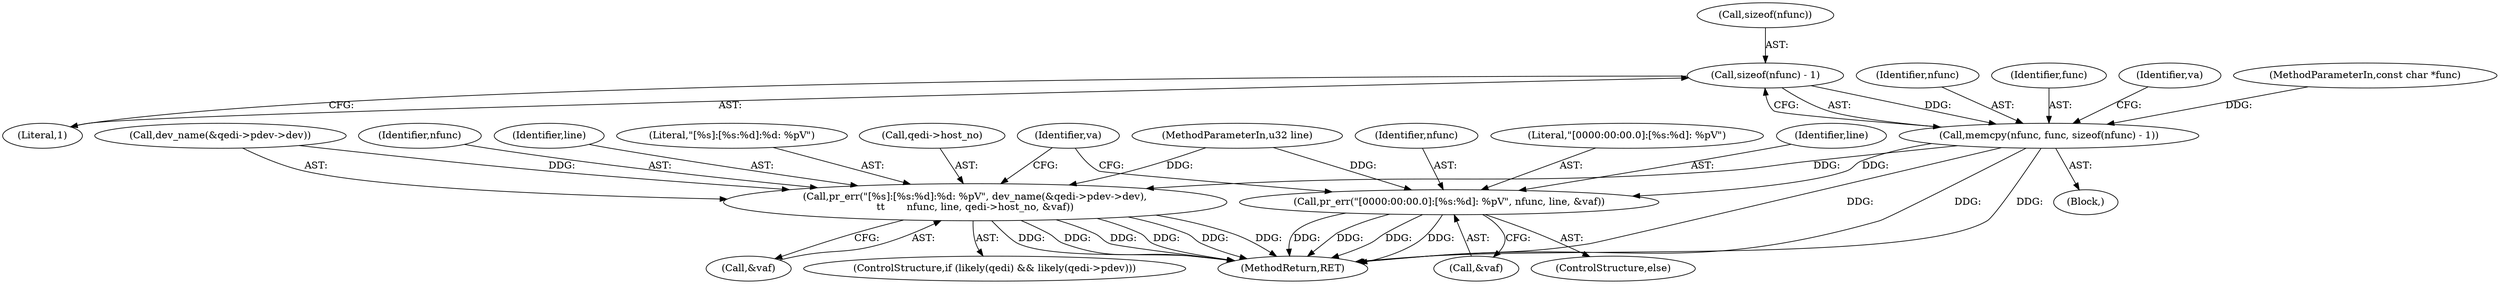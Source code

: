 digraph "1_linux_c09581a52765a85f19fc35340127396d5e3379cc@API" {
"1000117" [label="(Call,sizeof(nfunc) - 1)"];
"1000114" [label="(Call,memcpy(nfunc, func, sizeof(nfunc) - 1))"];
"1000143" [label="(Call,pr_err(\"[%s]:[%s:%d]:%d: %pV\", dev_name(&qedi->pdev->dev),\n\t\t       nfunc, line, qedi->host_no, &vaf))"];
"1000160" [label="(Call,pr_err(\"[0000:00:00.0]:[%s:%d]: %pV\", nfunc, line, &vaf))"];
"1000103" [label="(MethodParameterIn,u32 line)"];
"1000161" [label="(Literal,\"[0000:00:00.0]:[%s:%d]: %pV\")"];
"1000154" [label="(Call,qedi->host_no)"];
"1000115" [label="(Identifier,nfunc)"];
"1000116" [label="(Identifier,func)"];
"1000114" [label="(Call,memcpy(nfunc, func, sizeof(nfunc) - 1))"];
"1000118" [label="(Call,sizeof(nfunc))"];
"1000145" [label="(Call,dev_name(&qedi->pdev->dev))"];
"1000135" [label="(ControlStructure,if (likely(qedi) && likely(qedi->pdev)))"];
"1000122" [label="(Identifier,va)"];
"1000163" [label="(Identifier,line)"];
"1000120" [label="(Literal,1)"];
"1000162" [label="(Identifier,nfunc)"];
"1000157" [label="(Call,&vaf)"];
"1000160" [label="(Call,pr_err(\"[0000:00:00.0]:[%s:%d]: %pV\", nfunc, line, &vaf))"];
"1000117" [label="(Call,sizeof(nfunc) - 1)"];
"1000152" [label="(Identifier,nfunc)"];
"1000153" [label="(Identifier,line)"];
"1000167" [label="(Identifier,va)"];
"1000105" [label="(Block,)"];
"1000164" [label="(Call,&vaf)"];
"1000102" [label="(MethodParameterIn,const char *func)"];
"1000168" [label="(MethodReturn,RET)"];
"1000143" [label="(Call,pr_err(\"[%s]:[%s:%d]:%d: %pV\", dev_name(&qedi->pdev->dev),\n\t\t       nfunc, line, qedi->host_no, &vaf))"];
"1000159" [label="(ControlStructure,else)"];
"1000144" [label="(Literal,\"[%s]:[%s:%d]:%d: %pV\")"];
"1000117" -> "1000114"  [label="AST: "];
"1000117" -> "1000120"  [label="CFG: "];
"1000118" -> "1000117"  [label="AST: "];
"1000120" -> "1000117"  [label="AST: "];
"1000114" -> "1000117"  [label="CFG: "];
"1000117" -> "1000114"  [label="DDG: "];
"1000114" -> "1000105"  [label="AST: "];
"1000115" -> "1000114"  [label="AST: "];
"1000116" -> "1000114"  [label="AST: "];
"1000122" -> "1000114"  [label="CFG: "];
"1000114" -> "1000168"  [label="DDG: "];
"1000114" -> "1000168"  [label="DDG: "];
"1000114" -> "1000168"  [label="DDG: "];
"1000102" -> "1000114"  [label="DDG: "];
"1000114" -> "1000143"  [label="DDG: "];
"1000114" -> "1000160"  [label="DDG: "];
"1000143" -> "1000135"  [label="AST: "];
"1000143" -> "1000157"  [label="CFG: "];
"1000144" -> "1000143"  [label="AST: "];
"1000145" -> "1000143"  [label="AST: "];
"1000152" -> "1000143"  [label="AST: "];
"1000153" -> "1000143"  [label="AST: "];
"1000154" -> "1000143"  [label="AST: "];
"1000157" -> "1000143"  [label="AST: "];
"1000167" -> "1000143"  [label="CFG: "];
"1000143" -> "1000168"  [label="DDG: "];
"1000143" -> "1000168"  [label="DDG: "];
"1000143" -> "1000168"  [label="DDG: "];
"1000143" -> "1000168"  [label="DDG: "];
"1000143" -> "1000168"  [label="DDG: "];
"1000143" -> "1000168"  [label="DDG: "];
"1000145" -> "1000143"  [label="DDG: "];
"1000103" -> "1000143"  [label="DDG: "];
"1000160" -> "1000159"  [label="AST: "];
"1000160" -> "1000164"  [label="CFG: "];
"1000161" -> "1000160"  [label="AST: "];
"1000162" -> "1000160"  [label="AST: "];
"1000163" -> "1000160"  [label="AST: "];
"1000164" -> "1000160"  [label="AST: "];
"1000167" -> "1000160"  [label="CFG: "];
"1000160" -> "1000168"  [label="DDG: "];
"1000160" -> "1000168"  [label="DDG: "];
"1000160" -> "1000168"  [label="DDG: "];
"1000160" -> "1000168"  [label="DDG: "];
"1000103" -> "1000160"  [label="DDG: "];
}
